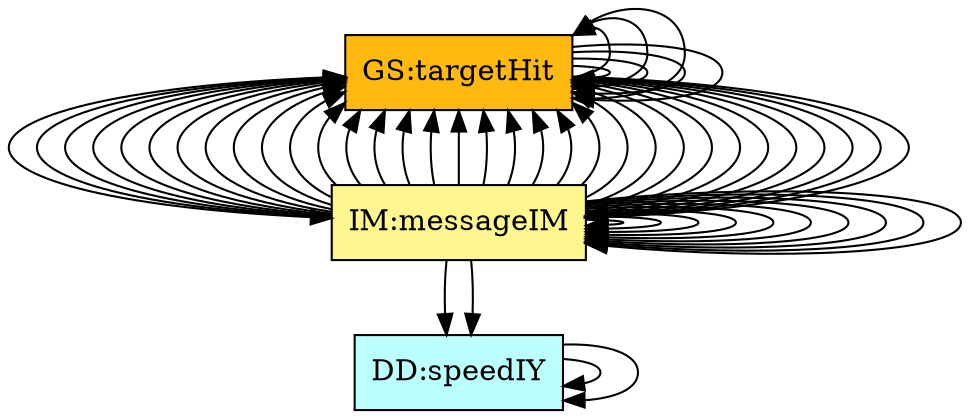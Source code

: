 digraph allvsall {
	instance:cartSyst -> instance:neglectCurv;
	instance:targetXAxis -> instance:neglectCurv;
	instance:constAccel -> instance:accelXZero;
	instance:constAccel -> instance:accelYGravity;
	instance:constAccel -> instance:neglectDrag;
	instance:constAccel -> instance:freeFlight;
	instance:accelYGravity -> instance:yAxisGravity;
	dataDefn:ixVel -> dataDefn:speed;
	dataDefn:iyVel -> dataDefn:speed;
	theory:projSpeed -> instance:pointMass;
	theory:projSpeed -> instance:timeStartZero;
	theory:projSpeed -> theory:accelerationTM;
	theory:projPos -> instance:pointMass;
	theory:projPos -> instance:timeStartZero;
	theory:projPos -> theory:velocityTM;
	theory:projPos -> theory:projSpeed;
	theory:velocity -> instance:twoDMotion;
	theory:velocity -> instance:cartSyst;
	theory:velocity -> instance:constAccel;
	theory:velocity -> instance:timeStartZero;
	theory:velocity -> theory:projSpeed;
	theory:position -> instance:twoDMotion;
	theory:position -> instance:cartSyst;
	theory:position -> instance:constAccel;
	theory:position -> instance:timeStartZero;
	theory:position -> theory:projPos;
	theory:flightduration -> instance:yAxisGravity;
	theory:flightduration -> instance:launchOrigin;
	theory:flightduration -> instance:targetXAxis;
	theory:flightduration -> instance:posXDirection;
	theory:flightduration -> instance:accelYGravity;
	theory:flightduration -> instance:timeStartZero;
	theory:flightduration -> instance:gravAccelValue;
	theory:flightduration -> dataDefn:iyVel;
	theory:flightduration -> theory:position;
	theory:landingposition -> instance:yAxisGravity;
	theory:landingposition -> instance:launchOrigin;
	theory:landingposition -> instance:posXDirection;
	theory:landingposition -> instance:accelXZero;
	theory:landingposition -> instance:gravAccelValue;
	theory:landingposition -> dataDefn:ixVel;
	theory:landingposition -> theory:position;
	theory:landingposition -> theory:flightduration;
	theory:offset -> instance:posXDirection;
	theory:offset -> theory:landingposition;
	theory:message -> instance:posXDirection;
	theory:message -> theory:offset;
	instance:calcValues -> theory:flightduration;
	instance:calcValues -> theory:landingposition;
	instance:calcValues -> theory:offset;
	instance:calcValues -> theory:message;
	instance:outputValues -> theory:flightduration;
	instance:outputValues -> theory:offset;
	instance:outputValues -> theory:message;


	instance:twoDMotion	[shape=box, color=black, style=filled, fillcolor=mistyrose, label="A:twoDMotion"];
	instance:cartSyst	[shape=box, color=black, style=filled, fillcolor=mistyrose, label="A:cartSyst"];
	instance:yAxisGravity	[shape=box, color=black, style=filled, fillcolor=mistyrose, label="A:yAxisGravity"];
	instance:launchOrigin	[shape=box, color=black, style=filled, fillcolor=mistyrose, label="A:launchOrigin"];
	instance:targetXAxis	[shape=box, color=black, style=filled, fillcolor=mistyrose, label="A:targetXAxis"];
	instance:posXDirection	[shape=box, color=black, style=filled, fillcolor=mistyrose, label="A:posXDirection"];
	instance:constAccel	[shape=box, color=black, style=filled, fillcolor=mistyrose, label="A:constAccel"];
	instance:accelXZero	[shape=box, color=black, style=filled, fillcolor=mistyrose, label="A:accelXZero"];
	instance:accelYGravity	[shape=box, color=black, style=filled, fillcolor=mistyrose, label="A:accelYGravity"];
	instance:neglectDrag	[shape=box, color=black, style=filled, fillcolor=mistyrose, label="A:neglectDrag"];
	instance:pointMass	[shape=box, color=black, style=filled, fillcolor=mistyrose, label="A:pointMass"];
	instance:freeFlight	[shape=box, color=black, style=filled, fillcolor=mistyrose, label="A:freeFlight"];
	instance:neglectCurv	[shape=box, color=black, style=filled, fillcolor=mistyrose, label="A:neglectCurv"];
	instance:timeStartZero	[shape=box, color=black, style=filled, fillcolor=mistyrose, label="A:timeStartZero"];
	instance:gravAccelValue	[shape=box, color=black, style=filled, fillcolor=mistyrose, label="A:gravAccelValue"];

	subgraph A {
	rank="same"
	{instance:twoDMotion, instance:cartSyst, instance:yAxisGravity, instance:launchOrigin, instance:targetXAxis, instance:posXDirection, instance:constAccel, instance:accelXZero, instance:accelYGravity, instance:neglectDrag, instance:pointMass, instance:freeFlight, instance:neglectCurv, instance:timeStartZero, instance:gravAccelValue}
	}

	dataDefn:speed	[shape=box, color=black, style=filled, fillcolor=paleturquoise1, label="DD:vecMag"];
	dataDefn:ixVel	[shape=box, color=black, style=filled, fillcolor=paleturquoise1, label="DD:speedIX"];
	dataDefn:iyVel	[shape=box, color=black, style=filled, fillcolor=paleturquoise1, label="DD:speedIY"];

	subgraph DD {
	rank="same"
	{dataDefn:speed, dataDefn:ixVel, dataDefn:iyVel}
	}

	theory:accelerationTM	[shape=box, color=black, style=filled, fillcolor=pink, label="TM:acceleration"];
	theory:velocityTM	[shape=box, color=black, style=filled, fillcolor=pink, label="TM:velocity"];

	subgraph TM {
	rank="same"
	{theory:accelerationTM, theory:velocityTM}
	}

	theory:projSpeed	[shape=box, color=black, style=filled, fillcolor=palegreen, label="GD:rectVel"];
	theory:projPos	[shape=box, color=black, style=filled, fillcolor=palegreen, label="GD:rectPos"];
	theory:velocity	[shape=box, color=black, style=filled, fillcolor=palegreen, label="GD:velVec"];
	theory:position	[shape=box, color=black, style=filled, fillcolor=palegreen, label="GD:posVec"];

	subgraph GD {
	rank="same"
	{theory:projSpeed, theory:projPos, theory:velocity, theory:position}
	}

	theory:flightduration	[shape=box, color=black, style=filled, fillcolor=khaki1, label="IM:calOfLandingTime"];
	theory:landingposition	[shape=box, color=black, style=filled, fillcolor=khaki1, label="IM:calOfLandingDist"];
	theory:offset	[shape=box, color=black, style=filled, fillcolor=khaki1, label="IM:offsetIM"];
	theory:message	[shape=box, color=black, style=filled, fillcolor=khaki1, label="IM:messageIM"];

	subgraph IM {
	rank="same"
	{theory:flightduration, theory:landingposition, theory:offset, theory:message}
	}

	instance:inputValues	[shape=box, color=black, style=filled, fillcolor=ivory, label="FR:inputValues"];
	instance:verifyInVals	[shape=box, color=black, style=filled, fillcolor=ivory, label="FR:verifyInVals"];
	instance:calcValues	[shape=box, color=black, style=filled, fillcolor=ivory, label="FR:calcValues"];
	instance:outputValues	[shape=box, color=black, style=filled, fillcolor=ivory, label="FR:outputValues"];
	instance:correct	[shape=box, color=black, style=filled, fillcolor=ivory, label="NFR:correct"];
	instance:verifiable	[shape=box, color=black, style=filled, fillcolor=ivory, label="NFR:verifiable"];
	instance:understandable	[shape=box, color=black, style=filled, fillcolor=ivory, label="NFR:understandable"];
	instance:reusable	[shape=box, color=black, style=filled, fillcolor=ivory, label="NFR:reusable"];
	instance:maintainable	[shape=box, color=black, style=filled, fillcolor=ivory, label="NFR:maintainable"];
	instance:portable	[shape=box, color=black, style=filled, fillcolor=ivory, label="NFR:portable"];

	subgraph FR {
	rank="same"
	{instance:inputValues, instance:verifyInVals, instance:calcValues, instance:outputValues, instance:correct, instance:verifiable, instance:understandable, instance:reusable, instance:maintainable, instance:portable}
	}

	instance:targetHit	[shape=box, color=black, style=filled, fillcolor=darkgoldenrod1, label="GS:targetHit"];

	subgraph GS {
	rank="same"
	{instance:targetHit}
	}

}
